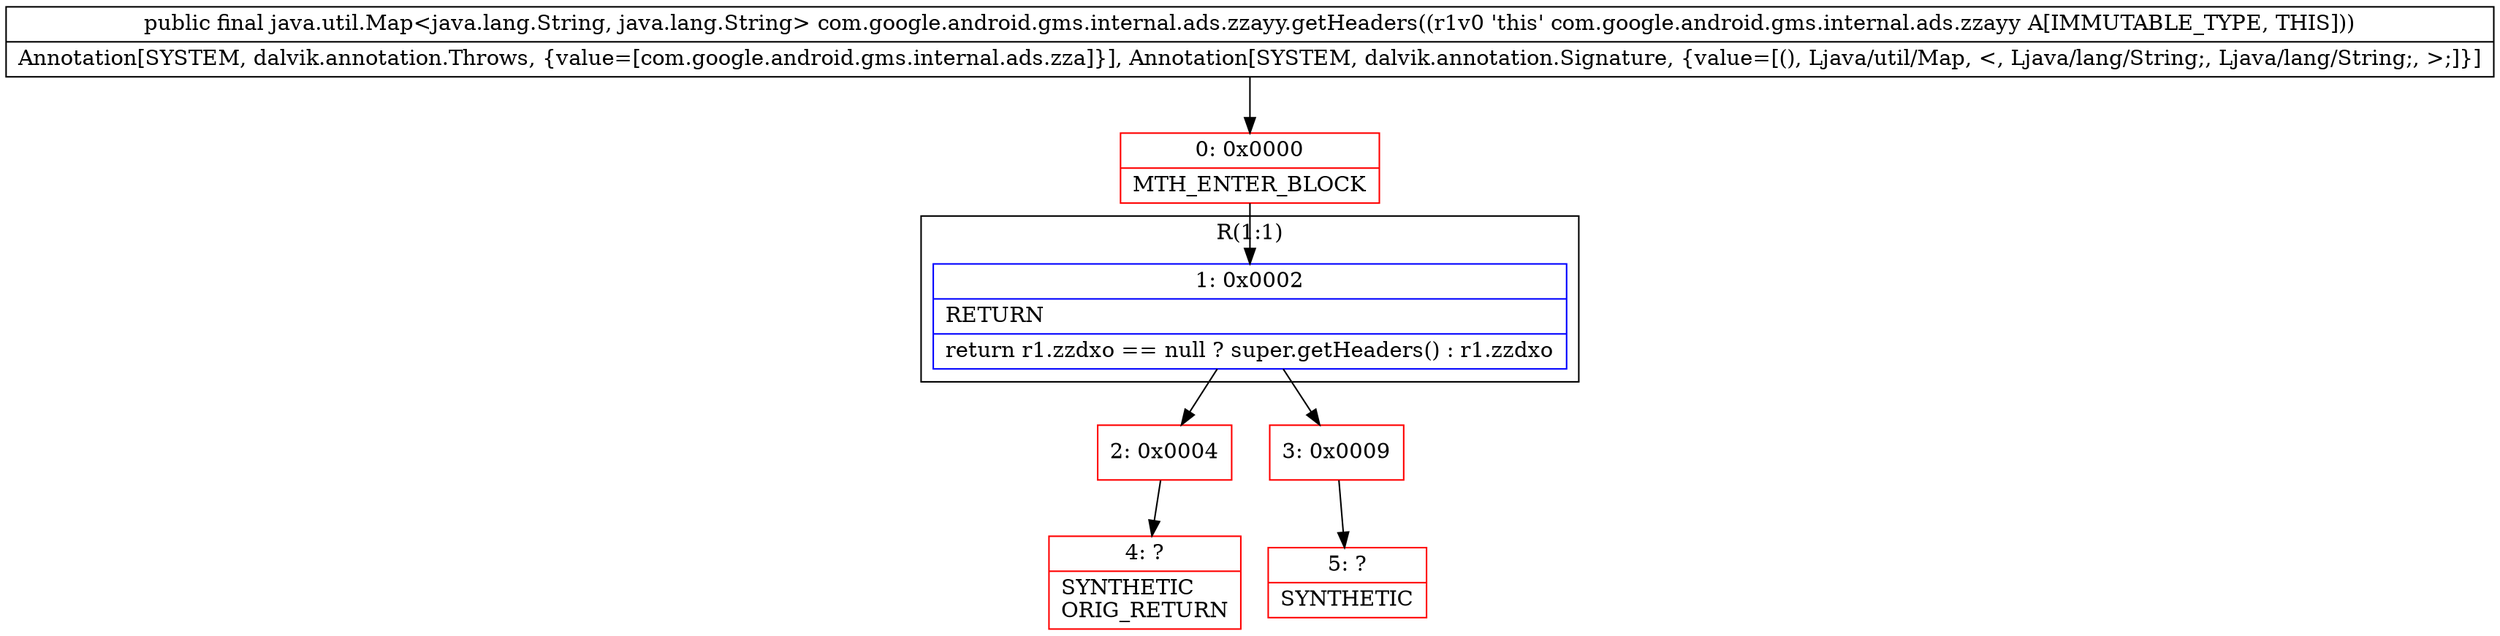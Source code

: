 digraph "CFG forcom.google.android.gms.internal.ads.zzayy.getHeaders()Ljava\/util\/Map;" {
subgraph cluster_Region_1167360827 {
label = "R(1:1)";
node [shape=record,color=blue];
Node_1 [shape=record,label="{1\:\ 0x0002|RETURN\l|return r1.zzdxo == null ? super.getHeaders() : r1.zzdxo\l}"];
}
Node_0 [shape=record,color=red,label="{0\:\ 0x0000|MTH_ENTER_BLOCK\l}"];
Node_2 [shape=record,color=red,label="{2\:\ 0x0004}"];
Node_3 [shape=record,color=red,label="{3\:\ 0x0009}"];
Node_4 [shape=record,color=red,label="{4\:\ ?|SYNTHETIC\lORIG_RETURN\l}"];
Node_5 [shape=record,color=red,label="{5\:\ ?|SYNTHETIC\l}"];
MethodNode[shape=record,label="{public final java.util.Map\<java.lang.String, java.lang.String\> com.google.android.gms.internal.ads.zzayy.getHeaders((r1v0 'this' com.google.android.gms.internal.ads.zzayy A[IMMUTABLE_TYPE, THIS]))  | Annotation[SYSTEM, dalvik.annotation.Throws, \{value=[com.google.android.gms.internal.ads.zza]\}], Annotation[SYSTEM, dalvik.annotation.Signature, \{value=[(), Ljava\/util\/Map, \<, Ljava\/lang\/String;, Ljava\/lang\/String;, \>;]\}]\l}"];
MethodNode -> Node_0;
Node_1 -> Node_2;
Node_1 -> Node_3;
Node_0 -> Node_1;
Node_2 -> Node_4;
Node_3 -> Node_5;
}

